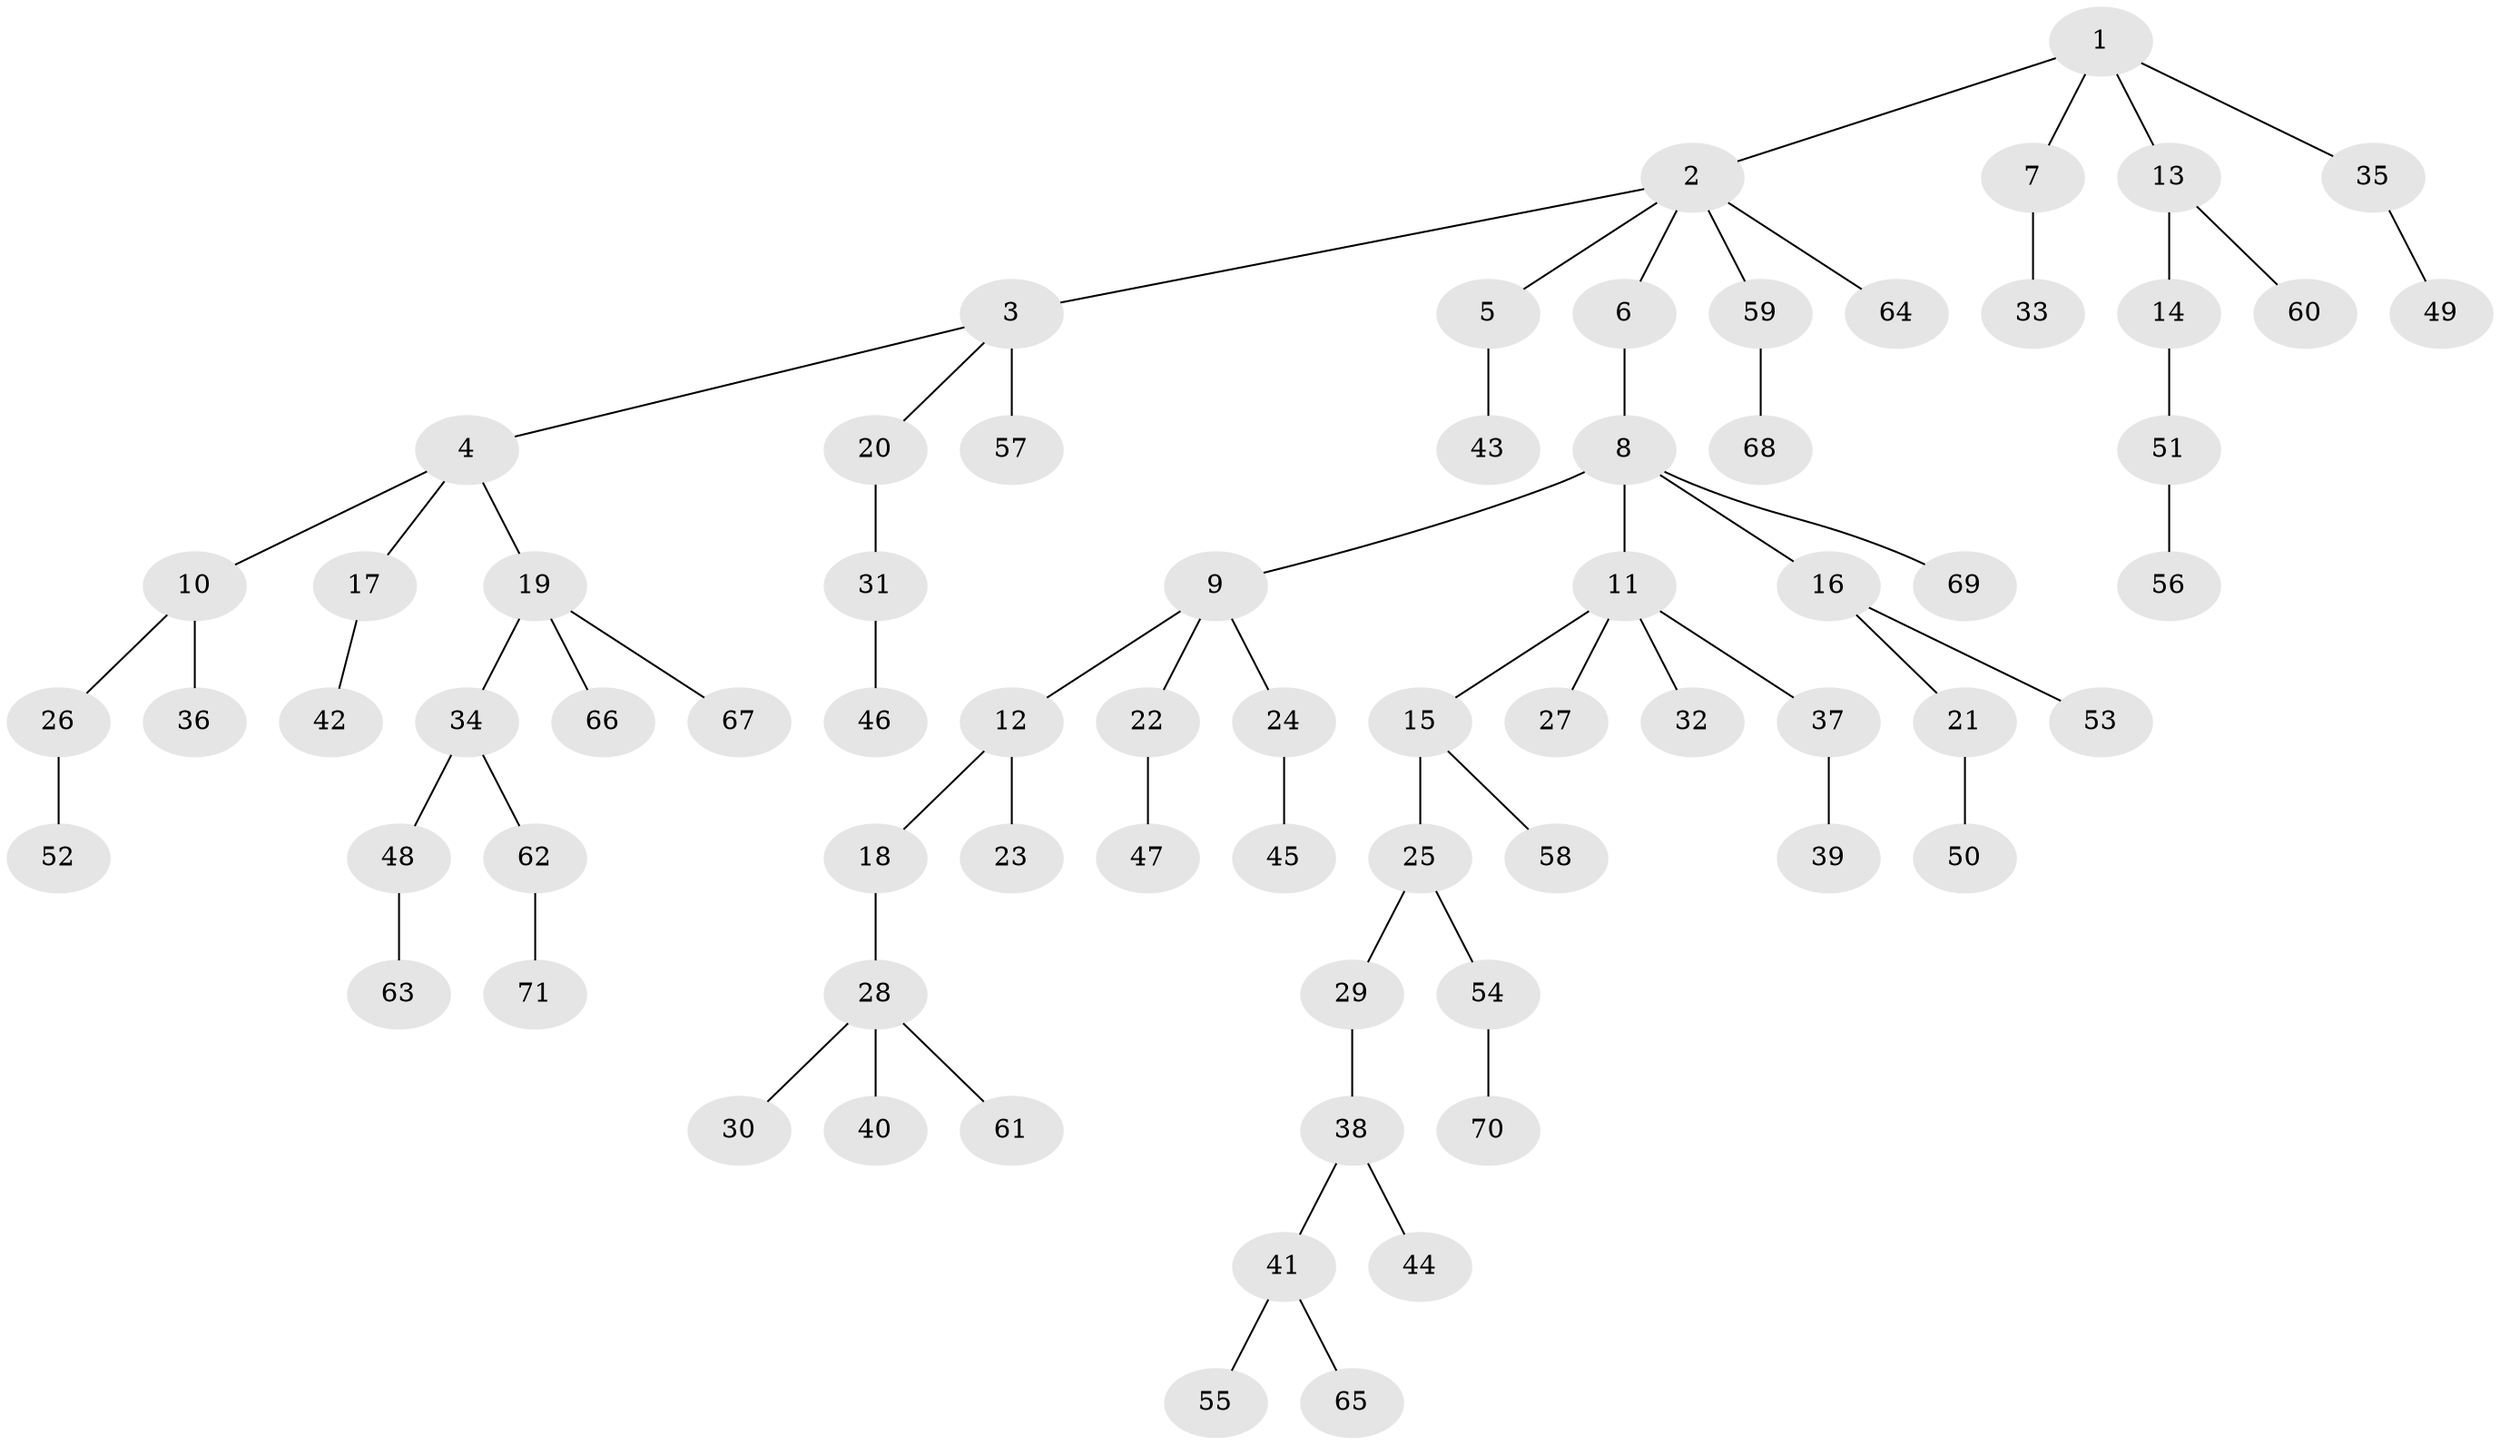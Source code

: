 // original degree distribution, {5: 0.05084745762711865, 7: 0.00847457627118644, 4: 0.05084745762711865, 3: 0.1440677966101695, 2: 0.2457627118644068, 6: 0.00847457627118644, 1: 0.4915254237288136}
// Generated by graph-tools (version 1.1) at 2025/51/03/04/25 22:51:28]
// undirected, 71 vertices, 70 edges
graph export_dot {
  node [color=gray90,style=filled];
  1;
  2;
  3;
  4;
  5;
  6;
  7;
  8;
  9;
  10;
  11;
  12;
  13;
  14;
  15;
  16;
  17;
  18;
  19;
  20;
  21;
  22;
  23;
  24;
  25;
  26;
  27;
  28;
  29;
  30;
  31;
  32;
  33;
  34;
  35;
  36;
  37;
  38;
  39;
  40;
  41;
  42;
  43;
  44;
  45;
  46;
  47;
  48;
  49;
  50;
  51;
  52;
  53;
  54;
  55;
  56;
  57;
  58;
  59;
  60;
  61;
  62;
  63;
  64;
  65;
  66;
  67;
  68;
  69;
  70;
  71;
  1 -- 2 [weight=1.0];
  1 -- 7 [weight=1.0];
  1 -- 13 [weight=1.0];
  1 -- 35 [weight=1.0];
  2 -- 3 [weight=1.0];
  2 -- 5 [weight=1.0];
  2 -- 6 [weight=1.0];
  2 -- 59 [weight=1.0];
  2 -- 64 [weight=1.0];
  3 -- 4 [weight=1.0];
  3 -- 20 [weight=1.0];
  3 -- 57 [weight=2.0];
  4 -- 10 [weight=1.0];
  4 -- 17 [weight=1.0];
  4 -- 19 [weight=1.0];
  5 -- 43 [weight=1.0];
  6 -- 8 [weight=1.0];
  7 -- 33 [weight=1.0];
  8 -- 9 [weight=1.0];
  8 -- 11 [weight=1.0];
  8 -- 16 [weight=1.0];
  8 -- 69 [weight=1.0];
  9 -- 12 [weight=1.0];
  9 -- 22 [weight=1.0];
  9 -- 24 [weight=1.0];
  10 -- 26 [weight=1.0];
  10 -- 36 [weight=1.0];
  11 -- 15 [weight=1.0];
  11 -- 27 [weight=1.0];
  11 -- 32 [weight=1.0];
  11 -- 37 [weight=1.0];
  12 -- 18 [weight=1.0];
  12 -- 23 [weight=1.0];
  13 -- 14 [weight=1.0];
  13 -- 60 [weight=1.0];
  14 -- 51 [weight=1.0];
  15 -- 25 [weight=1.0];
  15 -- 58 [weight=1.0];
  16 -- 21 [weight=1.0];
  16 -- 53 [weight=1.0];
  17 -- 42 [weight=1.0];
  18 -- 28 [weight=1.0];
  19 -- 34 [weight=1.0];
  19 -- 66 [weight=1.0];
  19 -- 67 [weight=1.0];
  20 -- 31 [weight=1.0];
  21 -- 50 [weight=1.0];
  22 -- 47 [weight=1.0];
  24 -- 45 [weight=1.0];
  25 -- 29 [weight=1.0];
  25 -- 54 [weight=1.0];
  26 -- 52 [weight=1.0];
  28 -- 30 [weight=1.0];
  28 -- 40 [weight=1.0];
  28 -- 61 [weight=1.0];
  29 -- 38 [weight=1.0];
  31 -- 46 [weight=1.0];
  34 -- 48 [weight=1.0];
  34 -- 62 [weight=1.0];
  35 -- 49 [weight=1.0];
  37 -- 39 [weight=1.0];
  38 -- 41 [weight=1.0];
  38 -- 44 [weight=1.0];
  41 -- 55 [weight=1.0];
  41 -- 65 [weight=1.0];
  48 -- 63 [weight=1.0];
  51 -- 56 [weight=1.0];
  54 -- 70 [weight=1.0];
  59 -- 68 [weight=1.0];
  62 -- 71 [weight=1.0];
}
